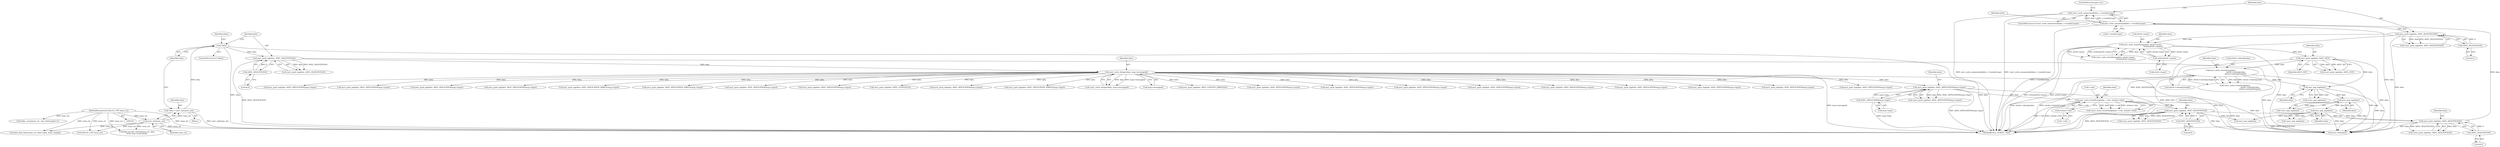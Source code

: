 digraph "0_samba_530d50a1abdcdf4d1775652d4c456c1274d83d8d@API" {
"1000733" [label="(Call,!asn1_write_enumerated(data, r->mods[i].type))"];
"1000734" [label="(Call,asn1_write_enumerated(data, r->mods[i].type))"];
"1000727" [label="(Call,asn1_push_tag(data, ASN1_SEQUENCE(0)))"];
"1000812" [label="(Call,asn1_pop_tag(data))"];
"1000807" [label="(Call,asn1_pop_tag(data))"];
"1000802" [label="(Call,asn1_pop_tag(data))"];
"1000783" [label="(Call,asn1_write_OctetString(data,\n                                                       attrib->values[j].data,\n                                                      attrib->values[j].length))"];
"1000765" [label="(Call,asn1_push_tag(data, ASN1_SET))"];
"1000753" [label="(Call,asn1_write_OctetString(data, attrib->name,\n                                              strlen(attrib->name)))"];
"1000746" [label="(Call,asn1_push_tag(data, ASN1_SEQUENCE(0)))"];
"1000748" [label="(Call,ASN1_SEQUENCE(0))"];
"1000758" [label="(Call,strlen(attrib->name))"];
"1000697" [label="(Call,asn1_push_tag(data, ASN1_SEQUENCE(0)))"];
"1000685" [label="(Call,asn1_write_OctetString(data, r->dn, strlen(r->dn)))"];
"1000676" [label="(Call,asn1_push_tag(data, ASN1_APPLICATION(msg->type)))"];
"1000129" [label="(Call,asn1_write_Integer(data, msg->messageid))"];
"1000122" [label="(Call,asn1_push_tag(data, ASN1_SEQUENCE(0)))"];
"1000116" [label="(Call,!data)"];
"1000109" [label="(Call,*data = asn1_init(mem_ctx))"];
"1000111" [label="(Call,asn1_init(mem_ctx))"];
"1000106" [label="(MethodParameterIn,TALLOC_CTX *mem_ctx)"];
"1000124" [label="(Call,ASN1_SEQUENCE(0))"];
"1000678" [label="(Call,ASN1_APPLICATION(msg->type))"];
"1000690" [label="(Call,strlen(r->dn))"];
"1000699" [label="(Call,ASN1_SEQUENCE(0))"];
"1000729" [label="(Call,ASN1_SEQUENCE(0))"];
"1000506" [label="(Call,asn1_push_tag(data, ASN1_APPLICATION(msg->type)))"];
"1000728" [label="(Identifier,data)"];
"1000131" [label="(Call,msg->messageid)"];
"1000309" [label="(Call,asn1_push_tag(data, ASN1_APPLICATION(msg->type)))"];
"1000871" [label="(Call,asn1_push_tag(data, ASN1_APPLICATION(msg->type)))"];
"1000107" [label="(Block,)"];
"1000109" [label="(Call,*data = asn1_init(mem_ctx))"];
"1000678" [label="(Call,ASN1_APPLICATION(msg->type))"];
"1000691" [label="(Call,r->dn)"];
"1000123" [label="(Identifier,data)"];
"1000700" [label="(Literal,0)"];
"1000839" [label="(Call,asn1_push_tag(data, ASN1_APPLICATION(msg->type)))"];
"1000748" [label="(Call,ASN1_SEQUENCE(0))"];
"1000752" [label="(Call,!asn1_write_OctetString(data, attrib->name,\n                                              strlen(attrib->name)))"];
"1000684" [label="(Call,!asn1_write_OctetString(data, r->dn, strlen(r->dn)))"];
"1000749" [label="(Literal,0)"];
"1000802" [label="(Call,asn1_pop_tag(data))"];
"1001664" [label="(Call,TALLOC_CTX *mem_ctx)"];
"1000785" [label="(Call,attrib->values[j].data)"];
"1001671" [label="(Call,talloc_array(mem_ctx, char, blob.length+1))"];
"1000686" [label="(Identifier,data)"];
"1000122" [label="(Call,asn1_push_tag(data, ASN1_SEQUENCE(0)))"];
"1000733" [label="(Call,!asn1_write_enumerated(data, r->mods[i].type))"];
"1000687" [label="(Call,r->dn)"];
"1001414" [label="(Call,asn1_push_tag(data, ASN1_APPLICATION(msg->type)))"];
"1001646" [label="(Call,data_blob_talloc(mem_ctx, data->data, data->length))"];
"1000119" [label="(Identifier,false)"];
"1000735" [label="(Identifier,data)"];
"1000801" [label="(Call,!asn1_pop_tag(data))"];
"1000125" [label="(Literal,0)"];
"1000675" [label="(Call,!asn1_push_tag(data, ASN1_APPLICATION(msg->type)))"];
"1000676" [label="(Call,asn1_push_tag(data, ASN1_APPLICATION(msg->type)))"];
"1000784" [label="(Identifier,data)"];
"1000813" [label="(Identifier,data)"];
"1001310" [label="(Call,asn1_push_tag(data, ASN1_APPLICATION(msg->type)))"];
"1000792" [label="(Call,attrib->values[j].length)"];
"1000817" [label="(Call,asn1_pop_tag(data))"];
"1001044" [label="(Call,asn1_push_tag(data, ASN1_APPLICATION_SIMPLE(msg->type)))"];
"1000698" [label="(Identifier,data)"];
"1000121" [label="(Call,!asn1_push_tag(data, ASN1_SEQUENCE(0)))"];
"1000111" [label="(Call,asn1_init(mem_ctx))"];
"1001342" [label="(Call,asn1_push_tag(data, ASN1_APPLICATION_SIMPLE(msg->type)))"];
"1000745" [label="(Call,!asn1_push_tag(data, ASN1_SEQUENCE(0)))"];
"1000759" [label="(Call,attrib->name)"];
"1001082" [label="(Call,asn1_push_tag(data, ASN1_APPLICATION(msg->type)))"];
"1000747" [label="(Identifier,data)"];
"1000743" [label="(ControlStructure,goto err;)"];
"1001012" [label="(Call,asn1_push_tag(data, ASN1_APPLICATION(msg->type)))"];
"1000225" [label="(Call,asn1_push_tag(data, ASN1_CONTEXT(3)))"];
"1001233" [label="(Call,asn1_push_tag(data, ASN1_APPLICATION(msg->type)))"];
"1000112" [label="(Identifier,mem_ctx)"];
"1000754" [label="(Identifier,data)"];
"1000353" [label="(Call,asn1_push_tag(data, ASN1_APPLICATION_SIMPLE(msg->type)))"];
"1000110" [label="(Identifier,data)"];
"1000729" [label="(Call,ASN1_SEQUENCE(0))"];
"1000128" [label="(Call,!asn1_write_Integer(data, msg->messageid))"];
"1000811" [label="(Call,!asn1_pop_tag(data))"];
"1000195" [label="(Call,asn1_push_tag(data, ASN1_CONTEXT_SIMPLE(0)))"];
"1000764" [label="(Call,!asn1_push_tag(data, ASN1_SET))"];
"1000379" [label="(Call,asn1_push_tag(data, ASN1_APPLICATION(msg->type)))"];
"1000644" [label="(Call,asn1_push_tag(data, ASN1_APPLICATION(msg->type)))"];
"1000746" [label="(Call,asn1_push_tag(data, ASN1_SEQUENCE(0)))"];
"1000129" [label="(Call,asn1_write_Integer(data, msg->messageid))"];
"1001201" [label="(Call,asn1_push_tag(data, ASN1_APPLICATION(msg->type)))"];
"1000765" [label="(Call,asn1_push_tag(data, ASN1_SET))"];
"1000753" [label="(Call,asn1_write_OctetString(data, attrib->name,\n                                              strlen(attrib->name)))"];
"1001696" [label="(MethodReturn,_PUBLIC_ bool)"];
"1000730" [label="(Literal,0)"];
"1000153" [label="(Call,asn1_push_tag(data, ASN1_APPLICATION(msg->type)))"];
"1000130" [label="(Identifier,data)"];
"1000679" [label="(Call,msg->type)"];
"1000685" [label="(Call,asn1_write_OctetString(data, r->dn, strlen(r->dn)))"];
"1000726" [label="(Call,!asn1_push_tag(data, ASN1_SEQUENCE(0)))"];
"1000803" [label="(Identifier,data)"];
"1000734" [label="(Call,asn1_write_enumerated(data, r->mods[i].type))"];
"1000808" [label="(Identifier,data)"];
"1001611" [label="(Call,ldap_encode_control(mem_ctx, data,\n\t\t\t\t\t\t msg->controls[i]))"];
"1000766" [label="(Identifier,data)"];
"1001496" [label="(Call,asn1_push_tag(data, ASN1_APPLICATION(msg->type)))"];
"1000806" [label="(Call,!asn1_pop_tag(data))"];
"1000736" [label="(Call,r->mods[i].type)"];
"1000727" [label="(Call,asn1_push_tag(data, ASN1_SEQUENCE(0)))"];
"1001376" [label="(Call,asn1_push_tag(data, ASN1_APPLICATION(msg->type)))"];
"1000677" [label="(Identifier,data)"];
"1000732" [label="(ControlStructure,if (!asn1_write_enumerated(data, r->mods[i].type)))"];
"1000767" [label="(Identifier,ASN1_SET)"];
"1000690" [label="(Call,strlen(r->dn))"];
"1001114" [label="(Call,asn1_push_tag(data, ASN1_APPLICATION(msg->type)))"];
"1000124" [label="(Call,ASN1_SEQUENCE(0))"];
"1000807" [label="(Call,asn1_pop_tag(data))"];
"1000755" [label="(Call,attrib->name)"];
"1000758" [label="(Call,strlen(attrib->name))"];
"1000812" [label="(Call,asn1_pop_tag(data))"];
"1000783" [label="(Call,asn1_write_OctetString(data,\n                                                       attrib->values[j].data,\n                                                      attrib->values[j].length))"];
"1000106" [label="(MethodParameterIn,TALLOC_CTX *mem_ctx)"];
"1000696" [label="(Call,!asn1_push_tag(data, ASN1_SEQUENCE(0)))"];
"1001659" [label="(Call,asn1_free(data))"];
"1000115" [label="(ControlStructure,if (!data))"];
"1000699" [label="(Call,ASN1_SEQUENCE(0))"];
"1000116" [label="(Call,!data)"];
"1000117" [label="(Identifier,data)"];
"1000782" [label="(Call,!asn1_write_OctetString(data,\n                                                       attrib->values[j].data,\n                                                      attrib->values[j].length))"];
"1000697" [label="(Call,asn1_push_tag(data, ASN1_SEQUENCE(0)))"];
"1000733" -> "1000732"  [label="AST: "];
"1000733" -> "1000734"  [label="CFG: "];
"1000734" -> "1000733"  [label="AST: "];
"1000743" -> "1000733"  [label="CFG: "];
"1000747" -> "1000733"  [label="CFG: "];
"1000733" -> "1001696"  [label="DDG: asn1_write_enumerated(data, r->mods[i].type)"];
"1000733" -> "1001696"  [label="DDG: !asn1_write_enumerated(data, r->mods[i].type)"];
"1000734" -> "1000733"  [label="DDG: data"];
"1000734" -> "1000733"  [label="DDG: r->mods[i].type"];
"1000734" -> "1000736"  [label="CFG: "];
"1000735" -> "1000734"  [label="AST: "];
"1000736" -> "1000734"  [label="AST: "];
"1000734" -> "1001696"  [label="DDG: r->mods[i].type"];
"1000727" -> "1000734"  [label="DDG: data"];
"1000734" -> "1000746"  [label="DDG: data"];
"1000734" -> "1001659"  [label="DDG: data"];
"1000727" -> "1000726"  [label="AST: "];
"1000727" -> "1000729"  [label="CFG: "];
"1000728" -> "1000727"  [label="AST: "];
"1000729" -> "1000727"  [label="AST: "];
"1000726" -> "1000727"  [label="CFG: "];
"1000727" -> "1001696"  [label="DDG: ASN1_SEQUENCE(0)"];
"1000727" -> "1000726"  [label="DDG: data"];
"1000727" -> "1000726"  [label="DDG: ASN1_SEQUENCE(0)"];
"1000812" -> "1000727"  [label="DDG: data"];
"1000697" -> "1000727"  [label="DDG: data"];
"1000729" -> "1000727"  [label="DDG: 0"];
"1000727" -> "1001659"  [label="DDG: data"];
"1000812" -> "1000811"  [label="AST: "];
"1000812" -> "1000813"  [label="CFG: "];
"1000813" -> "1000812"  [label="AST: "];
"1000811" -> "1000812"  [label="CFG: "];
"1000812" -> "1000811"  [label="DDG: data"];
"1000807" -> "1000812"  [label="DDG: data"];
"1000812" -> "1000817"  [label="DDG: data"];
"1000812" -> "1001659"  [label="DDG: data"];
"1000807" -> "1000806"  [label="AST: "];
"1000807" -> "1000808"  [label="CFG: "];
"1000808" -> "1000807"  [label="AST: "];
"1000806" -> "1000807"  [label="CFG: "];
"1000807" -> "1000806"  [label="DDG: data"];
"1000802" -> "1000807"  [label="DDG: data"];
"1000807" -> "1001659"  [label="DDG: data"];
"1000802" -> "1000801"  [label="AST: "];
"1000802" -> "1000803"  [label="CFG: "];
"1000803" -> "1000802"  [label="AST: "];
"1000801" -> "1000802"  [label="CFG: "];
"1000802" -> "1000801"  [label="DDG: data"];
"1000783" -> "1000802"  [label="DDG: data"];
"1000765" -> "1000802"  [label="DDG: data"];
"1000802" -> "1001659"  [label="DDG: data"];
"1000783" -> "1000782"  [label="AST: "];
"1000783" -> "1000792"  [label="CFG: "];
"1000784" -> "1000783"  [label="AST: "];
"1000785" -> "1000783"  [label="AST: "];
"1000792" -> "1000783"  [label="AST: "];
"1000782" -> "1000783"  [label="CFG: "];
"1000783" -> "1001696"  [label="DDG: attrib->values[j].data"];
"1000783" -> "1001696"  [label="DDG: attrib->values[j].length"];
"1000783" -> "1000782"  [label="DDG: data"];
"1000783" -> "1000782"  [label="DDG: attrib->values[j].data"];
"1000783" -> "1000782"  [label="DDG: attrib->values[j].length"];
"1000765" -> "1000783"  [label="DDG: data"];
"1000783" -> "1001659"  [label="DDG: data"];
"1000765" -> "1000764"  [label="AST: "];
"1000765" -> "1000767"  [label="CFG: "];
"1000766" -> "1000765"  [label="AST: "];
"1000767" -> "1000765"  [label="AST: "];
"1000764" -> "1000765"  [label="CFG: "];
"1000765" -> "1001696"  [label="DDG: ASN1_SET"];
"1000765" -> "1000764"  [label="DDG: data"];
"1000765" -> "1000764"  [label="DDG: ASN1_SET"];
"1000753" -> "1000765"  [label="DDG: data"];
"1000765" -> "1001659"  [label="DDG: data"];
"1000753" -> "1000752"  [label="AST: "];
"1000753" -> "1000758"  [label="CFG: "];
"1000754" -> "1000753"  [label="AST: "];
"1000755" -> "1000753"  [label="AST: "];
"1000758" -> "1000753"  [label="AST: "];
"1000752" -> "1000753"  [label="CFG: "];
"1000753" -> "1001696"  [label="DDG: strlen(attrib->name)"];
"1000753" -> "1001696"  [label="DDG: attrib->name"];
"1000753" -> "1000752"  [label="DDG: data"];
"1000753" -> "1000752"  [label="DDG: attrib->name"];
"1000753" -> "1000752"  [label="DDG: strlen(attrib->name)"];
"1000746" -> "1000753"  [label="DDG: data"];
"1000758" -> "1000753"  [label="DDG: attrib->name"];
"1000753" -> "1000758"  [label="DDG: attrib->name"];
"1000753" -> "1001659"  [label="DDG: data"];
"1000746" -> "1000745"  [label="AST: "];
"1000746" -> "1000748"  [label="CFG: "];
"1000747" -> "1000746"  [label="AST: "];
"1000748" -> "1000746"  [label="AST: "];
"1000745" -> "1000746"  [label="CFG: "];
"1000746" -> "1001696"  [label="DDG: ASN1_SEQUENCE(0)"];
"1000746" -> "1000745"  [label="DDG: data"];
"1000746" -> "1000745"  [label="DDG: ASN1_SEQUENCE(0)"];
"1000748" -> "1000746"  [label="DDG: 0"];
"1000746" -> "1001659"  [label="DDG: data"];
"1000748" -> "1000749"  [label="CFG: "];
"1000749" -> "1000748"  [label="AST: "];
"1000758" -> "1000759"  [label="CFG: "];
"1000759" -> "1000758"  [label="AST: "];
"1000697" -> "1000696"  [label="AST: "];
"1000697" -> "1000699"  [label="CFG: "];
"1000698" -> "1000697"  [label="AST: "];
"1000699" -> "1000697"  [label="AST: "];
"1000696" -> "1000697"  [label="CFG: "];
"1000697" -> "1001696"  [label="DDG: ASN1_SEQUENCE(0)"];
"1000697" -> "1000696"  [label="DDG: data"];
"1000697" -> "1000696"  [label="DDG: ASN1_SEQUENCE(0)"];
"1000685" -> "1000697"  [label="DDG: data"];
"1000699" -> "1000697"  [label="DDG: 0"];
"1000697" -> "1000817"  [label="DDG: data"];
"1000697" -> "1001659"  [label="DDG: data"];
"1000685" -> "1000684"  [label="AST: "];
"1000685" -> "1000690"  [label="CFG: "];
"1000686" -> "1000685"  [label="AST: "];
"1000687" -> "1000685"  [label="AST: "];
"1000690" -> "1000685"  [label="AST: "];
"1000684" -> "1000685"  [label="CFG: "];
"1000685" -> "1001696"  [label="DDG: strlen(r->dn)"];
"1000685" -> "1001696"  [label="DDG: r->dn"];
"1000685" -> "1000684"  [label="DDG: data"];
"1000685" -> "1000684"  [label="DDG: r->dn"];
"1000685" -> "1000684"  [label="DDG: strlen(r->dn)"];
"1000676" -> "1000685"  [label="DDG: data"];
"1000690" -> "1000685"  [label="DDG: r->dn"];
"1000685" -> "1001659"  [label="DDG: data"];
"1000676" -> "1000675"  [label="AST: "];
"1000676" -> "1000678"  [label="CFG: "];
"1000677" -> "1000676"  [label="AST: "];
"1000678" -> "1000676"  [label="AST: "];
"1000675" -> "1000676"  [label="CFG: "];
"1000676" -> "1001696"  [label="DDG: ASN1_APPLICATION(msg->type)"];
"1000676" -> "1000675"  [label="DDG: data"];
"1000676" -> "1000675"  [label="DDG: ASN1_APPLICATION(msg->type)"];
"1000129" -> "1000676"  [label="DDG: data"];
"1000678" -> "1000676"  [label="DDG: msg->type"];
"1000676" -> "1001659"  [label="DDG: data"];
"1000129" -> "1000128"  [label="AST: "];
"1000129" -> "1000131"  [label="CFG: "];
"1000130" -> "1000129"  [label="AST: "];
"1000131" -> "1000129"  [label="AST: "];
"1000128" -> "1000129"  [label="CFG: "];
"1000129" -> "1001696"  [label="DDG: msg->messageid"];
"1000129" -> "1000128"  [label="DDG: data"];
"1000129" -> "1000128"  [label="DDG: msg->messageid"];
"1000122" -> "1000129"  [label="DDG: data"];
"1000129" -> "1000153"  [label="DDG: data"];
"1000129" -> "1000195"  [label="DDG: data"];
"1000129" -> "1000225"  [label="DDG: data"];
"1000129" -> "1000309"  [label="DDG: data"];
"1000129" -> "1000353"  [label="DDG: data"];
"1000129" -> "1000379"  [label="DDG: data"];
"1000129" -> "1000506"  [label="DDG: data"];
"1000129" -> "1000644"  [label="DDG: data"];
"1000129" -> "1000839"  [label="DDG: data"];
"1000129" -> "1000871"  [label="DDG: data"];
"1000129" -> "1001012"  [label="DDG: data"];
"1000129" -> "1001044"  [label="DDG: data"];
"1000129" -> "1001082"  [label="DDG: data"];
"1000129" -> "1001114"  [label="DDG: data"];
"1000129" -> "1001201"  [label="DDG: data"];
"1000129" -> "1001233"  [label="DDG: data"];
"1000129" -> "1001310"  [label="DDG: data"];
"1000129" -> "1001342"  [label="DDG: data"];
"1000129" -> "1001376"  [label="DDG: data"];
"1000129" -> "1001414"  [label="DDG: data"];
"1000129" -> "1001496"  [label="DDG: data"];
"1000129" -> "1001659"  [label="DDG: data"];
"1000122" -> "1000121"  [label="AST: "];
"1000122" -> "1000124"  [label="CFG: "];
"1000123" -> "1000122"  [label="AST: "];
"1000124" -> "1000122"  [label="AST: "];
"1000121" -> "1000122"  [label="CFG: "];
"1000122" -> "1001696"  [label="DDG: ASN1_SEQUENCE(0)"];
"1000122" -> "1000121"  [label="DDG: data"];
"1000122" -> "1000121"  [label="DDG: ASN1_SEQUENCE(0)"];
"1000116" -> "1000122"  [label="DDG: data"];
"1000124" -> "1000122"  [label="DDG: 0"];
"1000122" -> "1001659"  [label="DDG: data"];
"1000116" -> "1000115"  [label="AST: "];
"1000116" -> "1000117"  [label="CFG: "];
"1000117" -> "1000116"  [label="AST: "];
"1000119" -> "1000116"  [label="CFG: "];
"1000123" -> "1000116"  [label="CFG: "];
"1000116" -> "1001696"  [label="DDG: data"];
"1000116" -> "1001696"  [label="DDG: !data"];
"1000109" -> "1000116"  [label="DDG: data"];
"1000109" -> "1000107"  [label="AST: "];
"1000109" -> "1000111"  [label="CFG: "];
"1000110" -> "1000109"  [label="AST: "];
"1000111" -> "1000109"  [label="AST: "];
"1000117" -> "1000109"  [label="CFG: "];
"1000109" -> "1001696"  [label="DDG: asn1_init(mem_ctx)"];
"1000111" -> "1000109"  [label="DDG: mem_ctx"];
"1000111" -> "1000112"  [label="CFG: "];
"1000112" -> "1000111"  [label="AST: "];
"1000111" -> "1001696"  [label="DDG: mem_ctx"];
"1000106" -> "1000111"  [label="DDG: mem_ctx"];
"1000111" -> "1001611"  [label="DDG: mem_ctx"];
"1000111" -> "1001646"  [label="DDG: mem_ctx"];
"1000111" -> "1001664"  [label="DDG: mem_ctx"];
"1000106" -> "1000103"  [label="AST: "];
"1000106" -> "1001696"  [label="DDG: mem_ctx"];
"1000106" -> "1001611"  [label="DDG: mem_ctx"];
"1000106" -> "1001646"  [label="DDG: mem_ctx"];
"1000106" -> "1001664"  [label="DDG: mem_ctx"];
"1000106" -> "1001671"  [label="DDG: mem_ctx"];
"1000124" -> "1000125"  [label="CFG: "];
"1000125" -> "1000124"  [label="AST: "];
"1000678" -> "1000679"  [label="CFG: "];
"1000679" -> "1000678"  [label="AST: "];
"1000678" -> "1001696"  [label="DDG: msg->type"];
"1000690" -> "1000691"  [label="CFG: "];
"1000691" -> "1000690"  [label="AST: "];
"1000699" -> "1000700"  [label="CFG: "];
"1000700" -> "1000699"  [label="AST: "];
"1000729" -> "1000730"  [label="CFG: "];
"1000730" -> "1000729"  [label="AST: "];
}
